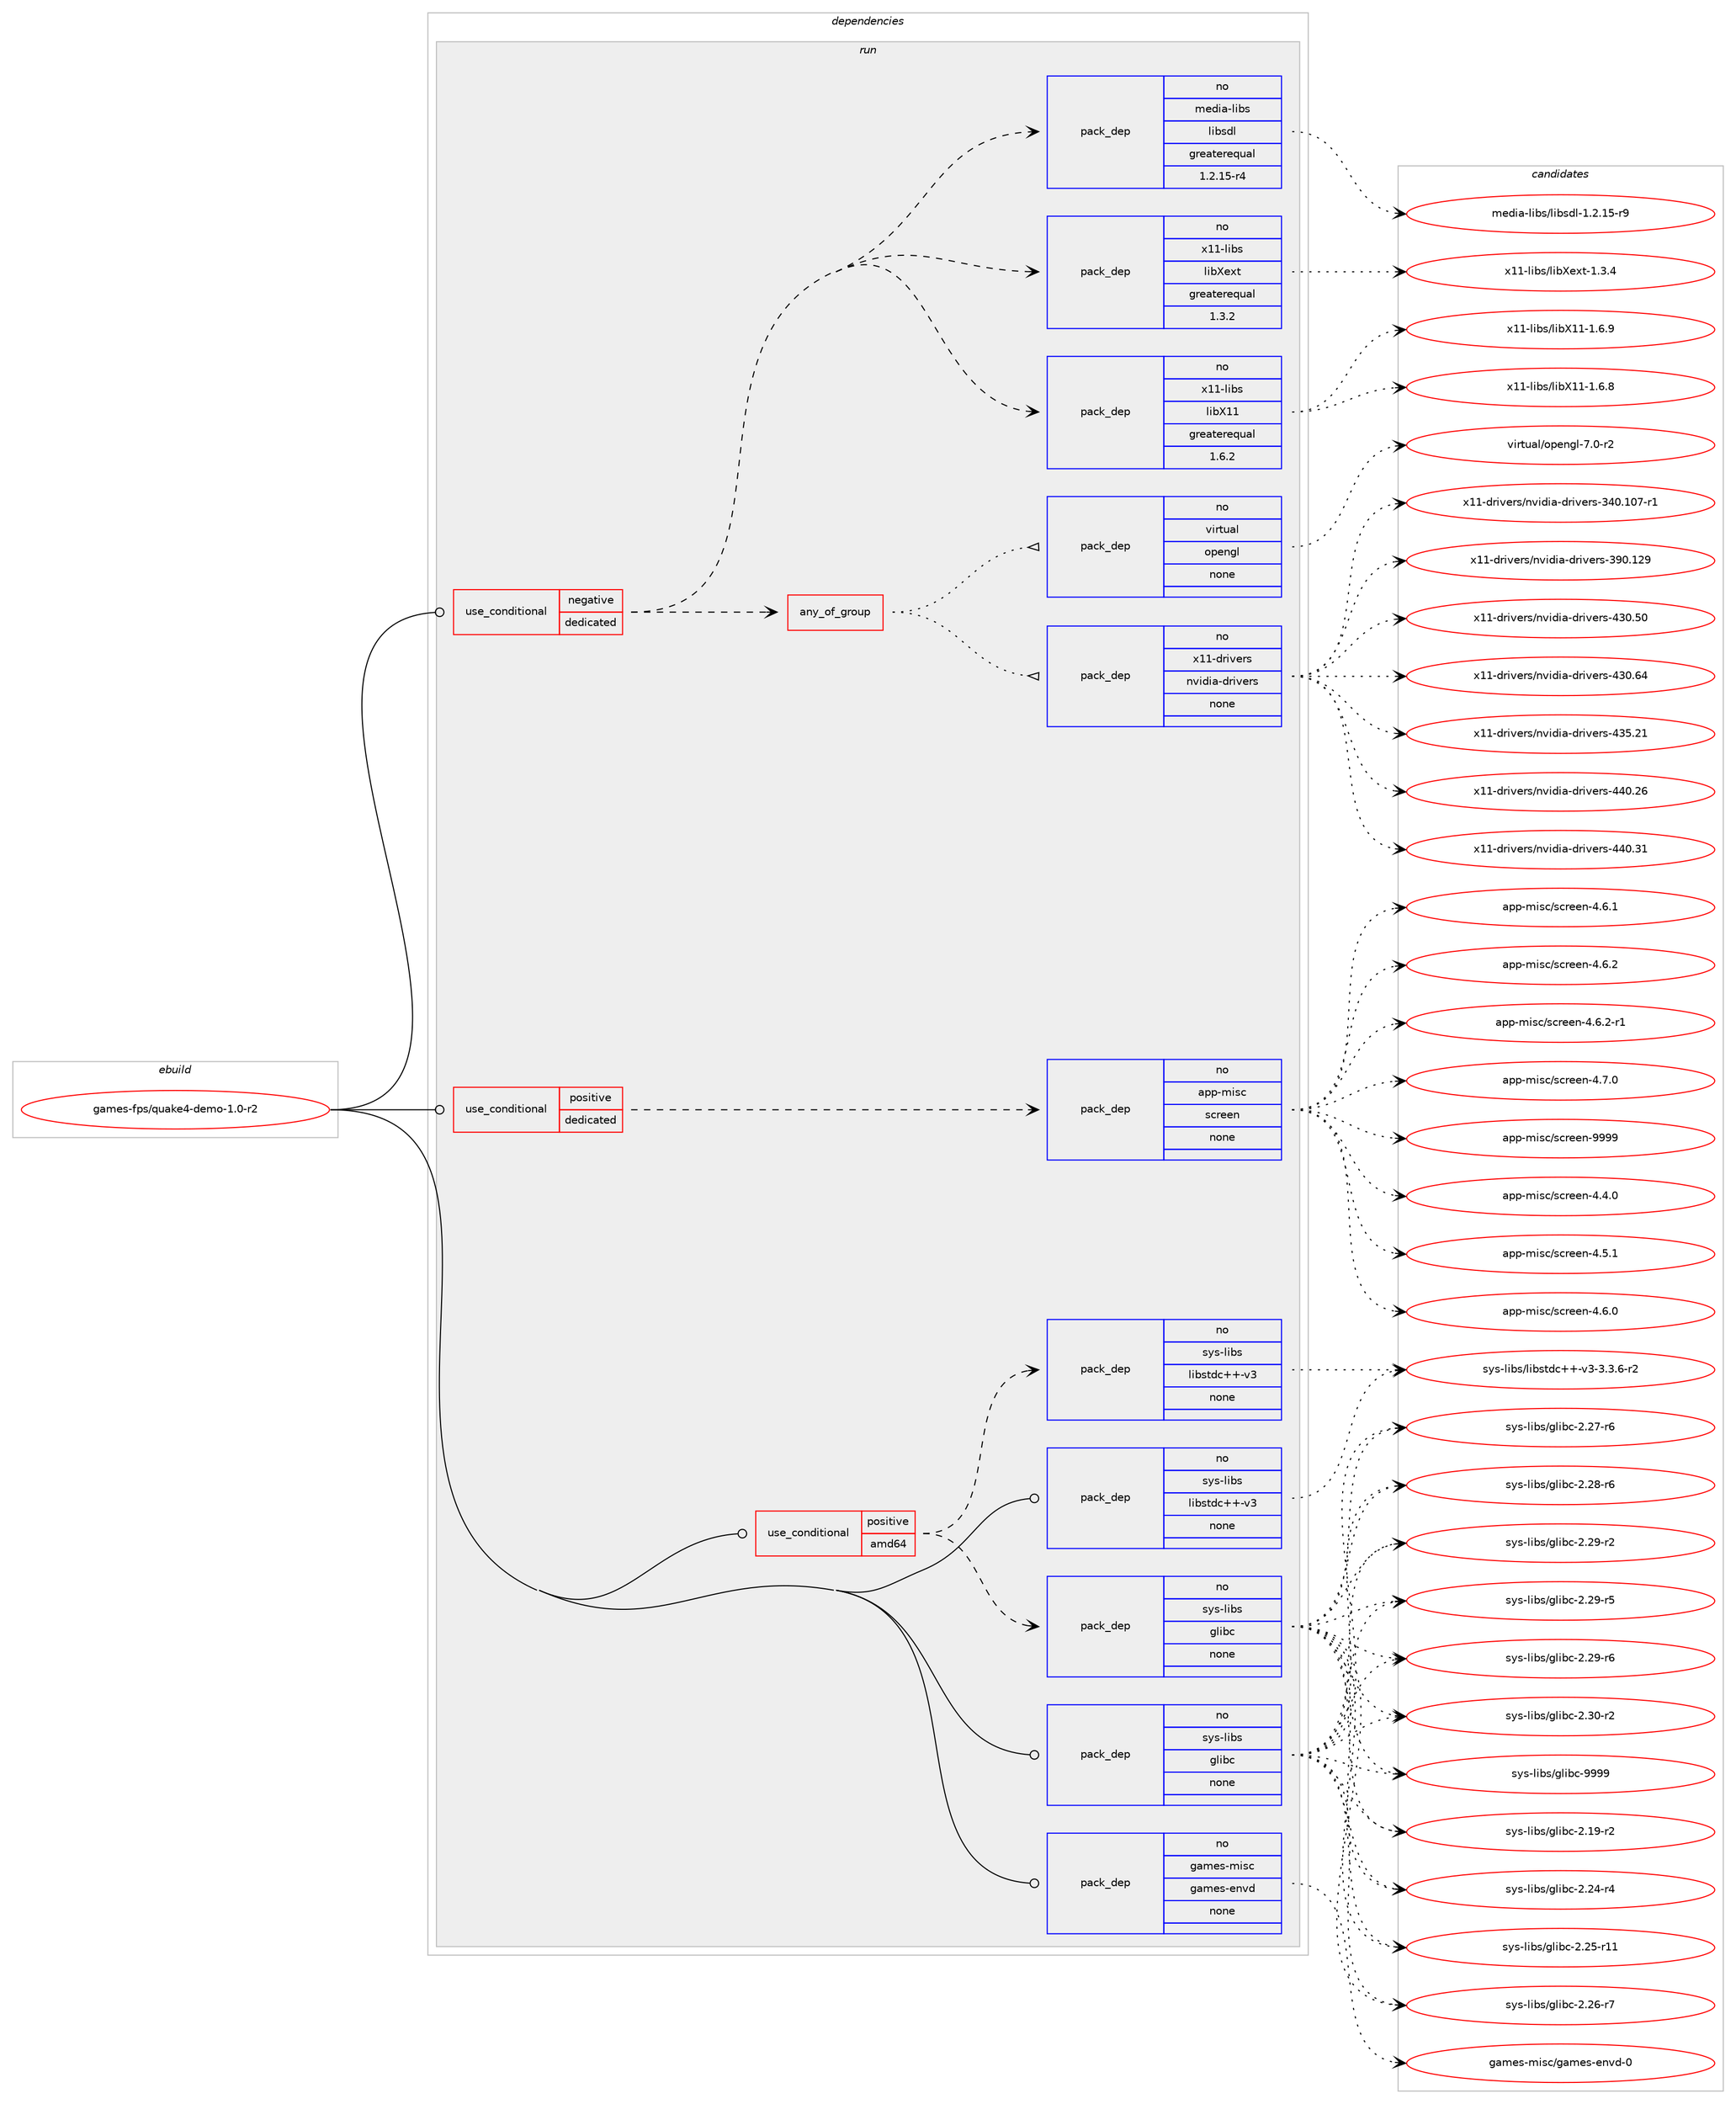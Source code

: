digraph prolog {

# *************
# Graph options
# *************

newrank=true;
concentrate=true;
compound=true;
graph [rankdir=LR,fontname=Helvetica,fontsize=10,ranksep=1.5];#, ranksep=2.5, nodesep=0.2];
edge  [arrowhead=vee];
node  [fontname=Helvetica,fontsize=10];

# **********
# The ebuild
# **********

subgraph cluster_leftcol {
color=gray;
rank=same;
label=<<i>ebuild</i>>;
id [label="games-fps/quake4-demo-1.0-r2", color=red, width=4, href="../games-fps/quake4-demo-1.0-r2.svg"];
}

# ****************
# The dependencies
# ****************

subgraph cluster_midcol {
color=gray;
label=<<i>dependencies</i>>;
subgraph cluster_compile {
fillcolor="#eeeeee";
style=filled;
label=<<i>compile</i>>;
}
subgraph cluster_compileandrun {
fillcolor="#eeeeee";
style=filled;
label=<<i>compile and run</i>>;
}
subgraph cluster_run {
fillcolor="#eeeeee";
style=filled;
label=<<i>run</i>>;
subgraph cond184846 {
dependency740357 [label=<<TABLE BORDER="0" CELLBORDER="1" CELLSPACING="0" CELLPADDING="4"><TR><TD ROWSPAN="3" CELLPADDING="10">use_conditional</TD></TR><TR><TD>negative</TD></TR><TR><TD>dedicated</TD></TR></TABLE>>, shape=none, color=red];
subgraph any12079 {
dependency740358 [label=<<TABLE BORDER="0" CELLBORDER="1" CELLSPACING="0" CELLPADDING="4"><TR><TD CELLPADDING="10">any_of_group</TD></TR></TABLE>>, shape=none, color=red];subgraph pack543053 {
dependency740359 [label=<<TABLE BORDER="0" CELLBORDER="1" CELLSPACING="0" CELLPADDING="4" WIDTH="220"><TR><TD ROWSPAN="6" CELLPADDING="30">pack_dep</TD></TR><TR><TD WIDTH="110">no</TD></TR><TR><TD>virtual</TD></TR><TR><TD>opengl</TD></TR><TR><TD>none</TD></TR><TR><TD></TD></TR></TABLE>>, shape=none, color=blue];
}
dependency740358:e -> dependency740359:w [weight=20,style="dotted",arrowhead="oinv"];
subgraph pack543054 {
dependency740360 [label=<<TABLE BORDER="0" CELLBORDER="1" CELLSPACING="0" CELLPADDING="4" WIDTH="220"><TR><TD ROWSPAN="6" CELLPADDING="30">pack_dep</TD></TR><TR><TD WIDTH="110">no</TD></TR><TR><TD>x11-drivers</TD></TR><TR><TD>nvidia-drivers</TD></TR><TR><TD>none</TD></TR><TR><TD></TD></TR></TABLE>>, shape=none, color=blue];
}
dependency740358:e -> dependency740360:w [weight=20,style="dotted",arrowhead="oinv"];
}
dependency740357:e -> dependency740358:w [weight=20,style="dashed",arrowhead="vee"];
subgraph pack543055 {
dependency740361 [label=<<TABLE BORDER="0" CELLBORDER="1" CELLSPACING="0" CELLPADDING="4" WIDTH="220"><TR><TD ROWSPAN="6" CELLPADDING="30">pack_dep</TD></TR><TR><TD WIDTH="110">no</TD></TR><TR><TD>x11-libs</TD></TR><TR><TD>libX11</TD></TR><TR><TD>greaterequal</TD></TR><TR><TD>1.6.2</TD></TR></TABLE>>, shape=none, color=blue];
}
dependency740357:e -> dependency740361:w [weight=20,style="dashed",arrowhead="vee"];
subgraph pack543056 {
dependency740362 [label=<<TABLE BORDER="0" CELLBORDER="1" CELLSPACING="0" CELLPADDING="4" WIDTH="220"><TR><TD ROWSPAN="6" CELLPADDING="30">pack_dep</TD></TR><TR><TD WIDTH="110">no</TD></TR><TR><TD>x11-libs</TD></TR><TR><TD>libXext</TD></TR><TR><TD>greaterequal</TD></TR><TR><TD>1.3.2</TD></TR></TABLE>>, shape=none, color=blue];
}
dependency740357:e -> dependency740362:w [weight=20,style="dashed",arrowhead="vee"];
subgraph pack543057 {
dependency740363 [label=<<TABLE BORDER="0" CELLBORDER="1" CELLSPACING="0" CELLPADDING="4" WIDTH="220"><TR><TD ROWSPAN="6" CELLPADDING="30">pack_dep</TD></TR><TR><TD WIDTH="110">no</TD></TR><TR><TD>media-libs</TD></TR><TR><TD>libsdl</TD></TR><TR><TD>greaterequal</TD></TR><TR><TD>1.2.15-r4</TD></TR></TABLE>>, shape=none, color=blue];
}
dependency740357:e -> dependency740363:w [weight=20,style="dashed",arrowhead="vee"];
}
id:e -> dependency740357:w [weight=20,style="solid",arrowhead="odot"];
subgraph cond184847 {
dependency740364 [label=<<TABLE BORDER="0" CELLBORDER="1" CELLSPACING="0" CELLPADDING="4"><TR><TD ROWSPAN="3" CELLPADDING="10">use_conditional</TD></TR><TR><TD>positive</TD></TR><TR><TD>amd64</TD></TR></TABLE>>, shape=none, color=red];
subgraph pack543058 {
dependency740365 [label=<<TABLE BORDER="0" CELLBORDER="1" CELLSPACING="0" CELLPADDING="4" WIDTH="220"><TR><TD ROWSPAN="6" CELLPADDING="30">pack_dep</TD></TR><TR><TD WIDTH="110">no</TD></TR><TR><TD>sys-libs</TD></TR><TR><TD>glibc</TD></TR><TR><TD>none</TD></TR><TR><TD></TD></TR></TABLE>>, shape=none, color=blue];
}
dependency740364:e -> dependency740365:w [weight=20,style="dashed",arrowhead="vee"];
subgraph pack543059 {
dependency740366 [label=<<TABLE BORDER="0" CELLBORDER="1" CELLSPACING="0" CELLPADDING="4" WIDTH="220"><TR><TD ROWSPAN="6" CELLPADDING="30">pack_dep</TD></TR><TR><TD WIDTH="110">no</TD></TR><TR><TD>sys-libs</TD></TR><TR><TD>libstdc++-v3</TD></TR><TR><TD>none</TD></TR><TR><TD></TD></TR></TABLE>>, shape=none, color=blue];
}
dependency740364:e -> dependency740366:w [weight=20,style="dashed",arrowhead="vee"];
}
id:e -> dependency740364:w [weight=20,style="solid",arrowhead="odot"];
subgraph cond184848 {
dependency740367 [label=<<TABLE BORDER="0" CELLBORDER="1" CELLSPACING="0" CELLPADDING="4"><TR><TD ROWSPAN="3" CELLPADDING="10">use_conditional</TD></TR><TR><TD>positive</TD></TR><TR><TD>dedicated</TD></TR></TABLE>>, shape=none, color=red];
subgraph pack543060 {
dependency740368 [label=<<TABLE BORDER="0" CELLBORDER="1" CELLSPACING="0" CELLPADDING="4" WIDTH="220"><TR><TD ROWSPAN="6" CELLPADDING="30">pack_dep</TD></TR><TR><TD WIDTH="110">no</TD></TR><TR><TD>app-misc</TD></TR><TR><TD>screen</TD></TR><TR><TD>none</TD></TR><TR><TD></TD></TR></TABLE>>, shape=none, color=blue];
}
dependency740367:e -> dependency740368:w [weight=20,style="dashed",arrowhead="vee"];
}
id:e -> dependency740367:w [weight=20,style="solid",arrowhead="odot"];
subgraph pack543061 {
dependency740369 [label=<<TABLE BORDER="0" CELLBORDER="1" CELLSPACING="0" CELLPADDING="4" WIDTH="220"><TR><TD ROWSPAN="6" CELLPADDING="30">pack_dep</TD></TR><TR><TD WIDTH="110">no</TD></TR><TR><TD>games-misc</TD></TR><TR><TD>games-envd</TD></TR><TR><TD>none</TD></TR><TR><TD></TD></TR></TABLE>>, shape=none, color=blue];
}
id:e -> dependency740369:w [weight=20,style="solid",arrowhead="odot"];
subgraph pack543062 {
dependency740370 [label=<<TABLE BORDER="0" CELLBORDER="1" CELLSPACING="0" CELLPADDING="4" WIDTH="220"><TR><TD ROWSPAN="6" CELLPADDING="30">pack_dep</TD></TR><TR><TD WIDTH="110">no</TD></TR><TR><TD>sys-libs</TD></TR><TR><TD>glibc</TD></TR><TR><TD>none</TD></TR><TR><TD></TD></TR></TABLE>>, shape=none, color=blue];
}
id:e -> dependency740370:w [weight=20,style="solid",arrowhead="odot"];
subgraph pack543063 {
dependency740371 [label=<<TABLE BORDER="0" CELLBORDER="1" CELLSPACING="0" CELLPADDING="4" WIDTH="220"><TR><TD ROWSPAN="6" CELLPADDING="30">pack_dep</TD></TR><TR><TD WIDTH="110">no</TD></TR><TR><TD>sys-libs</TD></TR><TR><TD>libstdc++-v3</TD></TR><TR><TD>none</TD></TR><TR><TD></TD></TR></TABLE>>, shape=none, color=blue];
}
id:e -> dependency740371:w [weight=20,style="solid",arrowhead="odot"];
}
}

# **************
# The candidates
# **************

subgraph cluster_choices {
rank=same;
color=gray;
label=<<i>candidates</i>>;

subgraph choice543053 {
color=black;
nodesep=1;
choice1181051141161179710847111112101110103108455546484511450 [label="virtual/opengl-7.0-r2", color=red, width=4,href="../virtual/opengl-7.0-r2.svg"];
dependency740359:e -> choice1181051141161179710847111112101110103108455546484511450:w [style=dotted,weight="100"];
}
subgraph choice543054 {
color=black;
nodesep=1;
choice12049494510011410511810111411547110118105100105974510011410511810111411545515248464948554511449 [label="x11-drivers/nvidia-drivers-340.107-r1", color=red, width=4,href="../x11-drivers/nvidia-drivers-340.107-r1.svg"];
choice1204949451001141051181011141154711011810510010597451001141051181011141154551574846495057 [label="x11-drivers/nvidia-drivers-390.129", color=red, width=4,href="../x11-drivers/nvidia-drivers-390.129.svg"];
choice12049494510011410511810111411547110118105100105974510011410511810111411545525148465348 [label="x11-drivers/nvidia-drivers-430.50", color=red, width=4,href="../x11-drivers/nvidia-drivers-430.50.svg"];
choice12049494510011410511810111411547110118105100105974510011410511810111411545525148465452 [label="x11-drivers/nvidia-drivers-430.64", color=red, width=4,href="../x11-drivers/nvidia-drivers-430.64.svg"];
choice12049494510011410511810111411547110118105100105974510011410511810111411545525153465049 [label="x11-drivers/nvidia-drivers-435.21", color=red, width=4,href="../x11-drivers/nvidia-drivers-435.21.svg"];
choice12049494510011410511810111411547110118105100105974510011410511810111411545525248465054 [label="x11-drivers/nvidia-drivers-440.26", color=red, width=4,href="../x11-drivers/nvidia-drivers-440.26.svg"];
choice12049494510011410511810111411547110118105100105974510011410511810111411545525248465149 [label="x11-drivers/nvidia-drivers-440.31", color=red, width=4,href="../x11-drivers/nvidia-drivers-440.31.svg"];
dependency740360:e -> choice12049494510011410511810111411547110118105100105974510011410511810111411545515248464948554511449:w [style=dotted,weight="100"];
dependency740360:e -> choice1204949451001141051181011141154711011810510010597451001141051181011141154551574846495057:w [style=dotted,weight="100"];
dependency740360:e -> choice12049494510011410511810111411547110118105100105974510011410511810111411545525148465348:w [style=dotted,weight="100"];
dependency740360:e -> choice12049494510011410511810111411547110118105100105974510011410511810111411545525148465452:w [style=dotted,weight="100"];
dependency740360:e -> choice12049494510011410511810111411547110118105100105974510011410511810111411545525153465049:w [style=dotted,weight="100"];
dependency740360:e -> choice12049494510011410511810111411547110118105100105974510011410511810111411545525248465054:w [style=dotted,weight="100"];
dependency740360:e -> choice12049494510011410511810111411547110118105100105974510011410511810111411545525248465149:w [style=dotted,weight="100"];
}
subgraph choice543055 {
color=black;
nodesep=1;
choice120494945108105981154710810598884949454946544656 [label="x11-libs/libX11-1.6.8", color=red, width=4,href="../x11-libs/libX11-1.6.8.svg"];
choice120494945108105981154710810598884949454946544657 [label="x11-libs/libX11-1.6.9", color=red, width=4,href="../x11-libs/libX11-1.6.9.svg"];
dependency740361:e -> choice120494945108105981154710810598884949454946544656:w [style=dotted,weight="100"];
dependency740361:e -> choice120494945108105981154710810598884949454946544657:w [style=dotted,weight="100"];
}
subgraph choice543056 {
color=black;
nodesep=1;
choice12049494510810598115471081059888101120116454946514652 [label="x11-libs/libXext-1.3.4", color=red, width=4,href="../x11-libs/libXext-1.3.4.svg"];
dependency740362:e -> choice12049494510810598115471081059888101120116454946514652:w [style=dotted,weight="100"];
}
subgraph choice543057 {
color=black;
nodesep=1;
choice1091011001059745108105981154710810598115100108454946504649534511457 [label="media-libs/libsdl-1.2.15-r9", color=red, width=4,href="../media-libs/libsdl-1.2.15-r9.svg"];
dependency740363:e -> choice1091011001059745108105981154710810598115100108454946504649534511457:w [style=dotted,weight="100"];
}
subgraph choice543058 {
color=black;
nodesep=1;
choice115121115451081059811547103108105989945504649574511450 [label="sys-libs/glibc-2.19-r2", color=red, width=4,href="../sys-libs/glibc-2.19-r2.svg"];
choice115121115451081059811547103108105989945504650524511452 [label="sys-libs/glibc-2.24-r4", color=red, width=4,href="../sys-libs/glibc-2.24-r4.svg"];
choice11512111545108105981154710310810598994550465053451144949 [label="sys-libs/glibc-2.25-r11", color=red, width=4,href="../sys-libs/glibc-2.25-r11.svg"];
choice115121115451081059811547103108105989945504650544511455 [label="sys-libs/glibc-2.26-r7", color=red, width=4,href="../sys-libs/glibc-2.26-r7.svg"];
choice115121115451081059811547103108105989945504650554511454 [label="sys-libs/glibc-2.27-r6", color=red, width=4,href="../sys-libs/glibc-2.27-r6.svg"];
choice115121115451081059811547103108105989945504650564511454 [label="sys-libs/glibc-2.28-r6", color=red, width=4,href="../sys-libs/glibc-2.28-r6.svg"];
choice115121115451081059811547103108105989945504650574511450 [label="sys-libs/glibc-2.29-r2", color=red, width=4,href="../sys-libs/glibc-2.29-r2.svg"];
choice115121115451081059811547103108105989945504650574511453 [label="sys-libs/glibc-2.29-r5", color=red, width=4,href="../sys-libs/glibc-2.29-r5.svg"];
choice115121115451081059811547103108105989945504650574511454 [label="sys-libs/glibc-2.29-r6", color=red, width=4,href="../sys-libs/glibc-2.29-r6.svg"];
choice115121115451081059811547103108105989945504651484511450 [label="sys-libs/glibc-2.30-r2", color=red, width=4,href="../sys-libs/glibc-2.30-r2.svg"];
choice11512111545108105981154710310810598994557575757 [label="sys-libs/glibc-9999", color=red, width=4,href="../sys-libs/glibc-9999.svg"];
dependency740365:e -> choice115121115451081059811547103108105989945504649574511450:w [style=dotted,weight="100"];
dependency740365:e -> choice115121115451081059811547103108105989945504650524511452:w [style=dotted,weight="100"];
dependency740365:e -> choice11512111545108105981154710310810598994550465053451144949:w [style=dotted,weight="100"];
dependency740365:e -> choice115121115451081059811547103108105989945504650544511455:w [style=dotted,weight="100"];
dependency740365:e -> choice115121115451081059811547103108105989945504650554511454:w [style=dotted,weight="100"];
dependency740365:e -> choice115121115451081059811547103108105989945504650564511454:w [style=dotted,weight="100"];
dependency740365:e -> choice115121115451081059811547103108105989945504650574511450:w [style=dotted,weight="100"];
dependency740365:e -> choice115121115451081059811547103108105989945504650574511453:w [style=dotted,weight="100"];
dependency740365:e -> choice115121115451081059811547103108105989945504650574511454:w [style=dotted,weight="100"];
dependency740365:e -> choice115121115451081059811547103108105989945504651484511450:w [style=dotted,weight="100"];
dependency740365:e -> choice11512111545108105981154710310810598994557575757:w [style=dotted,weight="100"];
}
subgraph choice543059 {
color=black;
nodesep=1;
choice1151211154510810598115471081059811511610099434345118514551465146544511450 [label="sys-libs/libstdc++-v3-3.3.6-r2", color=red, width=4,href="../sys-libs/libstdc++-v3-3.3.6-r2.svg"];
dependency740366:e -> choice1151211154510810598115471081059811511610099434345118514551465146544511450:w [style=dotted,weight="100"];
}
subgraph choice543060 {
color=black;
nodesep=1;
choice9711211245109105115994711599114101101110455246524648 [label="app-misc/screen-4.4.0", color=red, width=4,href="../app-misc/screen-4.4.0.svg"];
choice9711211245109105115994711599114101101110455246534649 [label="app-misc/screen-4.5.1", color=red, width=4,href="../app-misc/screen-4.5.1.svg"];
choice9711211245109105115994711599114101101110455246544648 [label="app-misc/screen-4.6.0", color=red, width=4,href="../app-misc/screen-4.6.0.svg"];
choice9711211245109105115994711599114101101110455246544649 [label="app-misc/screen-4.6.1", color=red, width=4,href="../app-misc/screen-4.6.1.svg"];
choice9711211245109105115994711599114101101110455246544650 [label="app-misc/screen-4.6.2", color=red, width=4,href="../app-misc/screen-4.6.2.svg"];
choice97112112451091051159947115991141011011104552465446504511449 [label="app-misc/screen-4.6.2-r1", color=red, width=4,href="../app-misc/screen-4.6.2-r1.svg"];
choice9711211245109105115994711599114101101110455246554648 [label="app-misc/screen-4.7.0", color=red, width=4,href="../app-misc/screen-4.7.0.svg"];
choice97112112451091051159947115991141011011104557575757 [label="app-misc/screen-9999", color=red, width=4,href="../app-misc/screen-9999.svg"];
dependency740368:e -> choice9711211245109105115994711599114101101110455246524648:w [style=dotted,weight="100"];
dependency740368:e -> choice9711211245109105115994711599114101101110455246534649:w [style=dotted,weight="100"];
dependency740368:e -> choice9711211245109105115994711599114101101110455246544648:w [style=dotted,weight="100"];
dependency740368:e -> choice9711211245109105115994711599114101101110455246544649:w [style=dotted,weight="100"];
dependency740368:e -> choice9711211245109105115994711599114101101110455246544650:w [style=dotted,weight="100"];
dependency740368:e -> choice97112112451091051159947115991141011011104552465446504511449:w [style=dotted,weight="100"];
dependency740368:e -> choice9711211245109105115994711599114101101110455246554648:w [style=dotted,weight="100"];
dependency740368:e -> choice97112112451091051159947115991141011011104557575757:w [style=dotted,weight="100"];
}
subgraph choice543061 {
color=black;
nodesep=1;
choice1039710910111545109105115994710397109101115451011101181004548 [label="games-misc/games-envd-0", color=red, width=4,href="../games-misc/games-envd-0.svg"];
dependency740369:e -> choice1039710910111545109105115994710397109101115451011101181004548:w [style=dotted,weight="100"];
}
subgraph choice543062 {
color=black;
nodesep=1;
choice115121115451081059811547103108105989945504649574511450 [label="sys-libs/glibc-2.19-r2", color=red, width=4,href="../sys-libs/glibc-2.19-r2.svg"];
choice115121115451081059811547103108105989945504650524511452 [label="sys-libs/glibc-2.24-r4", color=red, width=4,href="../sys-libs/glibc-2.24-r4.svg"];
choice11512111545108105981154710310810598994550465053451144949 [label="sys-libs/glibc-2.25-r11", color=red, width=4,href="../sys-libs/glibc-2.25-r11.svg"];
choice115121115451081059811547103108105989945504650544511455 [label="sys-libs/glibc-2.26-r7", color=red, width=4,href="../sys-libs/glibc-2.26-r7.svg"];
choice115121115451081059811547103108105989945504650554511454 [label="sys-libs/glibc-2.27-r6", color=red, width=4,href="../sys-libs/glibc-2.27-r6.svg"];
choice115121115451081059811547103108105989945504650564511454 [label="sys-libs/glibc-2.28-r6", color=red, width=4,href="../sys-libs/glibc-2.28-r6.svg"];
choice115121115451081059811547103108105989945504650574511450 [label="sys-libs/glibc-2.29-r2", color=red, width=4,href="../sys-libs/glibc-2.29-r2.svg"];
choice115121115451081059811547103108105989945504650574511453 [label="sys-libs/glibc-2.29-r5", color=red, width=4,href="../sys-libs/glibc-2.29-r5.svg"];
choice115121115451081059811547103108105989945504650574511454 [label="sys-libs/glibc-2.29-r6", color=red, width=4,href="../sys-libs/glibc-2.29-r6.svg"];
choice115121115451081059811547103108105989945504651484511450 [label="sys-libs/glibc-2.30-r2", color=red, width=4,href="../sys-libs/glibc-2.30-r2.svg"];
choice11512111545108105981154710310810598994557575757 [label="sys-libs/glibc-9999", color=red, width=4,href="../sys-libs/glibc-9999.svg"];
dependency740370:e -> choice115121115451081059811547103108105989945504649574511450:w [style=dotted,weight="100"];
dependency740370:e -> choice115121115451081059811547103108105989945504650524511452:w [style=dotted,weight="100"];
dependency740370:e -> choice11512111545108105981154710310810598994550465053451144949:w [style=dotted,weight="100"];
dependency740370:e -> choice115121115451081059811547103108105989945504650544511455:w [style=dotted,weight="100"];
dependency740370:e -> choice115121115451081059811547103108105989945504650554511454:w [style=dotted,weight="100"];
dependency740370:e -> choice115121115451081059811547103108105989945504650564511454:w [style=dotted,weight="100"];
dependency740370:e -> choice115121115451081059811547103108105989945504650574511450:w [style=dotted,weight="100"];
dependency740370:e -> choice115121115451081059811547103108105989945504650574511453:w [style=dotted,weight="100"];
dependency740370:e -> choice115121115451081059811547103108105989945504650574511454:w [style=dotted,weight="100"];
dependency740370:e -> choice115121115451081059811547103108105989945504651484511450:w [style=dotted,weight="100"];
dependency740370:e -> choice11512111545108105981154710310810598994557575757:w [style=dotted,weight="100"];
}
subgraph choice543063 {
color=black;
nodesep=1;
choice1151211154510810598115471081059811511610099434345118514551465146544511450 [label="sys-libs/libstdc++-v3-3.3.6-r2", color=red, width=4,href="../sys-libs/libstdc++-v3-3.3.6-r2.svg"];
dependency740371:e -> choice1151211154510810598115471081059811511610099434345118514551465146544511450:w [style=dotted,weight="100"];
}
}

}
